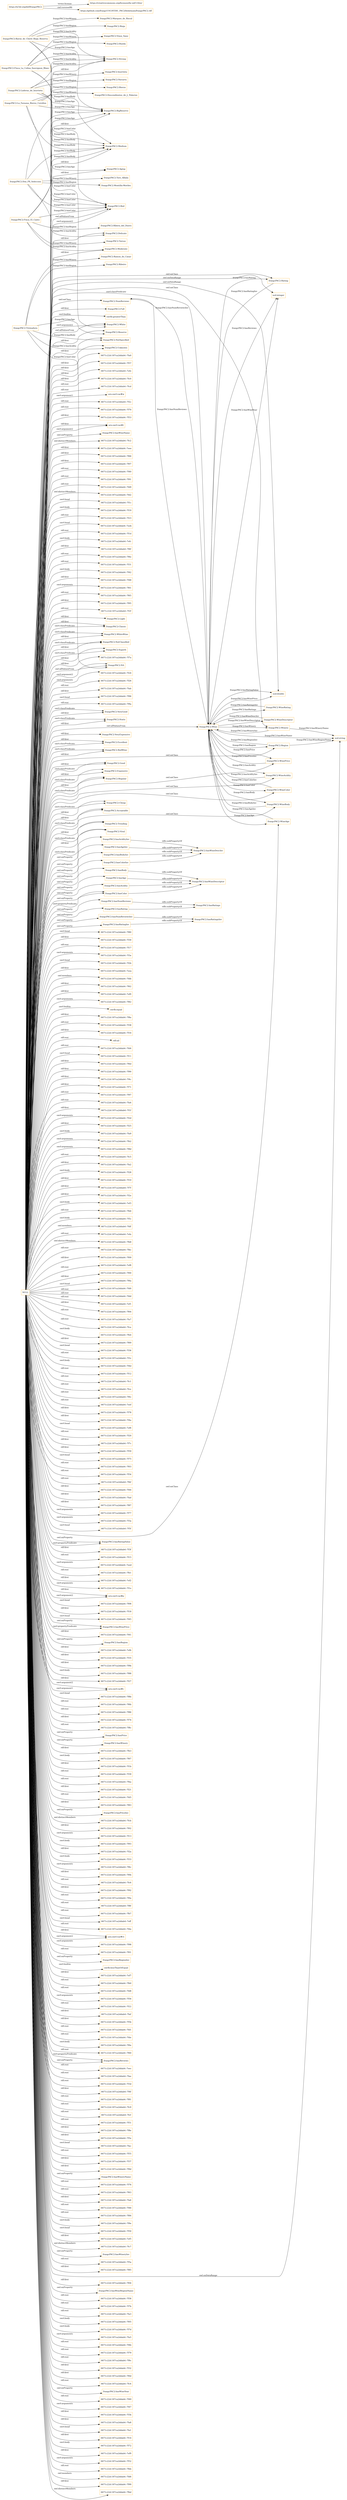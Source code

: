 digraph ar2dtool_diagram { 
rankdir=LR;
size="1501"
node [shape = rectangle, color="orange"]; "frangcPAC2:NumReviews" "frangcPAC2:Full" "frangcPAC2:White" "frangcPAC2:Light" "frangcPAC2:Winery" "frangcPAC2:Wine" "frangcPAC2:Classic" "frangcPAC2:WhiteWine" "frangcPAC2:Moderate" "frangcPAC2:NotClassified" "frangcPAC2:Superb" "frangcPAC2:Delicate" "frangcPAC2:NA" "frangcPAC2:VeryGood" "frangcPAC2:Static" "frangcPAC2:Aging" "frangcPAC2:Reserve" "frangcPAC2:Medium" "frangcPAC2:WinePrice" "frangcPAC2:Red" "frangcPAC2:NotSpecified" "frangcPAC2:VeryExpensive" "frangcPAC2:Excellent" "frangcPAC2:Unknown" "frangcPAC2:RedWine" "frangcPAC2:BigReserve" "frangcPAC2:WineRating" "frangcPAC2:WineAcidity" "frangcPAC2:Good" "frangcPAC2:Expensive" "frangcPAC2:Regular" "frangcPAC2:Strong" "frangcPAC2:Region" "frangcPAC2:WineColor" "frangcPAC2:WineBody" "frangcPAC2:WineAge" "frangcPAC2:Cheap" "frangcPAC2:Acceptable" "frangcPAC2:Rating" "frangcPAC2:Trending" "frangcPAC2:WineDescriptor" "frangcPAC2:Viral" ; /*classes style*/
	"frangcPAC2:Treixadura" -> "frangcPAC2:NA" [ label = "frangcPAC2:hasColor" ];
	"frangcPAC2:Treixadura" -> "frangcPAC2:Unknown" [ label = "frangcPAC2:hasAcidity" ];
	"frangcPAC2:Treixadura" -> "frangcPAC2:NotSpecified" [ label = "frangcPAC2:hasBody" ];
	"frangcPAC2:Treixadura" -> "frangcPAC2:Ramon_do_Casar" [ label = "frangcPAC2:hasWinery" ];
	"frangcPAC2:Treixadura" -> "frangcPAC2:Reserve" [ label = "frangcPAC2:hasAge" ];
	"frangcPAC2:Treixadura" -> "frangcPAC2:Ribeiro" [ label = "frangcPAC2:hasRegion" ];
	"frangcPAC2:hasAgeInv" -> "frangcPAC2:hasWineDescInv" [ label = "rdfs:subPropertyOf" ];
	"frangcPAC2:hasBodyInv" -> "frangcPAC2:hasWineDescInv" [ label = "rdfs:subPropertyOf" ];
	"frangcPAC2:hasAge" -> "frangcPAC2:hasWineDescriptor" [ label = "rdfs:subPropertyOf" ];
	"frangcPAC2:Baron_de_Chirel_Rioja_Reserva" -> "frangcPAC2:Rioja" [ label = "frangcPAC2:hasRegion" ];
	"frangcPAC2:Baron_de_Chirel_Rioja_Reserva" -> "frangcPAC2:Medium" [ label = "frangcPAC2:hasBody" ];
	"frangcPAC2:Baron_de_Chirel_Rioja_Reserva" -> "frangcPAC2:BigReserve" [ label = "frangcPAC2:hasAge" ];
	"frangcPAC2:Baron_de_Chirel_Rioja_Reserva" -> "frangcPAC2:Red" [ label = "frangcPAC2:hasColor" ];
	"frangcPAC2:Baron_de_Chirel_Rioja_Reserva" -> "frangcPAC2:Marques_de_Riscal" [ label = "frangcPAC2:hasWinery" ];
	"frangcPAC2:Baron_de_Chirel_Rioja_Reserva" -> "frangcPAC2:Strong" [ label = "frangcPAC2:hasAcidity" ];
	"frangcPAC2:Laderas_de_Inurrieta" -> "frangcPAC2:Inurrieta" [ label = "frangcPAC2:hasWinery" ];
	"frangcPAC2:Laderas_de_Inurrieta" -> "frangcPAC2:Red" [ label = "frangcPAC2:hasColor" ];
	"frangcPAC2:Laderas_de_Inurrieta" -> "frangcPAC2:Medium" [ label = "frangcPAC2:hasBody" ];
	"frangcPAC2:Laderas_de_Inurrieta" -> "frangcPAC2:BigReserve" [ label = "frangcPAC2:hasAge" ];
	"frangcPAC2:Laderas_de_Inurrieta" -> "frangcPAC2:Strong" [ label = "frangcPAC2:hasAcidity" ];
	"frangcPAC2:Laderas_de_Inurrieta" -> "frangcPAC2:Navarra" [ label = "frangcPAC2:hasRegion" ];
	"frangcPAC2:La_Faraona_Bierzo_Corullon" -> "frangcPAC2:Strong" [ label = "frangcPAC2:hasAcidity" ];
	"frangcPAC2:La_Faraona_Bierzo_Corullon" -> "frangcPAC2:Red" [ label = "frangcPAC2:hasColor" ];
	"frangcPAC2:La_Faraona_Bierzo_Corullon" -> "frangcPAC2:BigReserve" [ label = "frangcPAC2:hasAge" ];
	"frangcPAC2:La_Faraona_Bierzo_Corullon" -> "frangcPAC2:Bierzo" [ label = "frangcPAC2:hasRegion" ];
	"frangcPAC2:La_Faraona_Bierzo_Corullon" -> "frangcPAC2:Descendientes_de_J._Palacios" [ label = "frangcPAC2:hasWinery" ];
	"frangcPAC2:La_Faraona_Bierzo_Corullon" -> "frangcPAC2:Medium" [ label = "frangcPAC2:hasBody" ];
	"frangcPAC2:hasRating" -> "frangcPAC2:hasRatings" [ label = "rdfs:subPropertyOf" ];
	"frangcPAC2:hasColorInv" -> "frangcPAC2:hasWineDescInv" [ label = "rdfs:subPropertyOf" ];
	"frangcPAC2:hasAcidity" -> "frangcPAC2:hasWineDescriptor" [ label = "rdfs:subPropertyOf" ];
	"frangcPAC2:hasAcidityInv" -> "frangcPAC2:hasWineDescInv" [ label = "rdfs:subPropertyOf" ];
	"frangcPAC2:hasRatingInv" -> "frangcPAC2:hasRatingsInv" [ label = "rdfs:subPropertyOf" ];
	"frangcPAC2:Finca_La_Colina_Sauvignon_Blanc" -> "frangcPAC2:Strong" [ label = "frangcPAC2:hasAcidity" ];
	"frangcPAC2:Finca_La_Colina_Sauvignon_Blanc" -> "frangcPAC2:Vinos_Sanz" [ label = "frangcPAC2:hasWinery" ];
	"frangcPAC2:Finca_La_Colina_Sauvignon_Blanc" -> "frangcPAC2:Aging" [ label = "frangcPAC2:hasAge" ];
	"frangcPAC2:Finca_La_Colina_Sauvignon_Blanc" -> "frangcPAC2:Rueda" [ label = "frangcPAC2:hasRegion" ];
	"frangcPAC2:Finca_La_Colina_Sauvignon_Blanc" -> "frangcPAC2:White" [ label = "frangcPAC2:hasColor" ];
	"frangcPAC2:Finca_La_Colina_Sauvignon_Blanc" -> "frangcPAC2:Medium" [ label = "frangcPAC2:hasBody" ];
	"frangcPAC2:Don_PX_Seleccion" -> "frangcPAC2:BigReserve" [ label = "frangcPAC2:hasAge" ];
	"frangcPAC2:Don_PX_Seleccion" -> "frangcPAC2:Medium" [ label = "frangcPAC2:hasBody" ];
	"frangcPAC2:Don_PX_Seleccion" -> "frangcPAC2:Toro_Albala" [ label = "frangcPAC2:hasWinery" ];
	"frangcPAC2:Don_PX_Seleccion" -> "frangcPAC2:Red" [ label = "frangcPAC2:hasColor" ];
	"frangcPAC2:Don_PX_Seleccion" -> "frangcPAC2:Montilla-Moriles" [ label = "frangcPAC2:hasRegion" ];
	"frangcPAC2:Don_PX_Seleccion" -> "frangcPAC2:Delicate" [ label = "frangcPAC2:hasAcidity" ];
	"NULL" -> "6671c22d:187ca2ddab4:-7f80" [ label = "swrl:head" ];
	"NULL" -> "frangcPAC2:RedWine" [ label = "rdf:first" ];
	"NULL" -> "frangcPAC2:VeryGood" [ label = "rdf:first" ];
	"NULL" -> "frangcPAC2:hasBodyInv" [ label = "owl:onProperty" ];
	"NULL" -> "6671c22d:187ca2ddab4:-7f30" [ label = "rdf:first" ];
	"NULL" -> "6671c22d:187ca2ddab4:-7f17" [ label = "rdf:rest" ];
	"NULL" -> "6671c22d:187ca2ddab4:-7f3e" [ label = "swrl:arguments" ];
	"NULL" -> "6671c22d:187ca2ddab4:-7f2b" [ label = "swrl:head" ];
	"NULL" -> "6671c22d:187ca2ddab4:-7eea" [ label = "rdf:first" ];
	"NULL" -> "6671c22d:187ca2ddab4:-7fdb" [ label = "owl:members" ];
	"NULL" -> "6671c22d:187ca2ddab4:-7f62" [ label = "rdf:first" ];
	"NULL" -> "frangcPAC2:VeryExpensive" [ label = "rdf:first" ];
	"NULL" -> "6671c22d:187ca2ddab4:-7ef0" [ label = "rdf:first" ];
	"NULL" -> "6671c22d:187ca2ddab4:-7f82" [ label = "swrl:arguments" ];
	"NULL" -> "swrlb:equal" [ label = "swrl:builtin" ];
	"NULL" -> "frangcPAC2:Viral" [ label = "rdf:first" ];
	"NULL" -> "6671c22d:187ca2ddab4:-7f8a" [ label = "rdf:first" ];
	"NULL" -> "6671c22d:187ca2ddab4:-7f38" [ label = "rdf:rest" ];
	"NULL" -> "6671c22d:187ca2ddab4:-7f16" [ label = "rdf:first" ];
	"NULL" -> "rdf:nil" [ label = "rdf:rest" ];
	"NULL" -> "6671c22d:187ca2ddab4:-7fd4" [ label = "rdf:rest" ];
	"NULL" -> "6671c22d:187ca2ddab4:-7f11" [ label = "swrl:head" ];
	"NULL" -> "6671c22d:187ca2ddab4:-7f6d" [ label = "rdf:first" ];
	"NULL" -> "6671c22d:187ca2ddab4:-7f90" [ label = "rdf:first" ];
	"NULL" -> "6671c22d:187ca2ddab4:-7f4c" [ label = "rdf:first" ];
	"NULL" -> "6671c22d:187ca2ddab4:-7f71" [ label = "rdf:first" ];
	"NULL" -> "6671c22d:187ca2ddab4:-7f97" [ label = "rdf:rest" ];
	"NULL" -> "6671c22d:187ca2ddab4:-7fa4" [ label = "rdf:rest" ];
	"NULL" -> "6671c22d:187ca2ddab4:-7f1f" [ label = "rdf:first" ];
	"NULL" -> "6671c22d:187ca2ddab4:-7f2d" [ label = "swrl:arguments" ];
	"NULL" -> "frangcPAC2:hasRating" [ label = "owl:onProperty" ];
	"NULL" -> "6671c22d:187ca2ddab4:-7f25" [ label = "rdf:first" ];
	"NULL" -> "6671c22d:187ca2ddab4:-7fa9" [ label = "swrl:body" ];
	"NULL" -> "6671c22d:187ca2ddab4:-7fb2" [ label = "swrl:arguments" ];
	"NULL" -> "6671c22d:187ca2ddab4:-7f8d" [ label = "swrl:arguments" ];
	"NULL" -> "6671c22d:187ca2ddab4:-7fc5" [ label = "rdf:rest" ];
	"NULL" -> "frangcPAC2:Trending" [ label = "rdf:first" ];
	"NULL" -> "6671c22d:187ca2ddab4:-7fa2" [ label = "rdf:first" ];
	"NULL" -> "6671c22d:187ca2ddab4:-7f28" [ label = "swrl:body" ];
	"NULL" -> "6671c22d:187ca2ddab4:-7f10" [ label = "rdf:first" ];
	"NULL" -> "6671c22d:187ca2ddab4:-7f7f" [ label = "rdf:first" ];
	"NULL" -> "6671c22d:187ca2ddab4:-7f2e" [ label = "rdf:first" ];
	"NULL" -> "6671c22d:187ca2ddab4:-7ef3" [ label = "swrl:body" ];
	"NULL" -> "6671c22d:187ca2ddab4:-7fb6" [ label = "rdf:rest" ];
	"NULL" -> "6671c22d:187ca2ddab4:-7f5c" [ label = "swrl:body" ];
	"NULL" -> "6671c22d:187ca2ddab4:-7fdf" [ label = "owl:members" ];
	"NULL" -> "6671c22d:187ca2ddab4:-7efa" [ label = "rdf:rest" ];
	"NULL" -> "6671c22d:187ca2ddab4:-7fb8" [ label = "owl:distinctMembers" ];
	"NULL" -> "frangcPAC2:Trending" [ label = "swrl:classPredicate" ];
	"NULL" -> "6671c22d:187ca2ddab4:-7fbc" [ label = "rdf:rest" ];
	"NULL" -> "6671c22d:187ca2ddab4:-7f09" [ label = "rdf:first" ];
	"NULL" -> "6671c22d:187ca2ddab4:-7ef8" [ label = "rdf:rest" ];
	"NULL" -> "6671c22d:187ca2ddab4:-7f00" [ label = "rdf:first" ];
	"NULL" -> "frangcPAC2:Unknown" [ label = "rdf:first" ];
	"NULL" -> "6671c22d:187ca2ddab4:-7f6a" [ label = "swrl:head" ];
	"NULL" -> "6671c22d:187ca2ddab4:-7fd0" [ label = "rdf:rest" ];
	"NULL" -> "6671c22d:187ca2ddab4:-7fdd" [ label = "rdf:rest" ];
	"NULL" -> "6671c22d:187ca2ddab4:-7ef1" [ label = "rdf:rest" ];
	"NULL" -> "6671c22d:187ca2ddab4:-7f64" [ label = "rdf:first" ];
	"NULL" -> "6671c22d:187ca2ddab4:-7fa7" [ label = "rdf:rest" ];
	"NULL" -> "6671c22d:187ca2ddab4:-7fca" [ label = "rdf:rest" ];
	"NULL" -> "frangcPAC2:hasColor" [ label = "swrl:propertyPredicate" ];
	"NULL" -> "frangcPAC2:Delicate" [ label = "rdf:first" ];
	"NULL" -> "frangcPAC2:Medium" [ label = "rdf:first" ];
	"NULL" -> "6671c22d:187ca2ddab4:-7fb4" [ label = "swrl:body" ];
	"NULL" -> "6671c22d:187ca2ddab4:-7f69" [ label = "rdf:first" ];
	"NULL" -> "6671c22d:187ca2ddab4:-7f36" [ label = "swrl:head" ];
	"NULL" -> "6671c22d:187ca2ddab4:-7f3c" [ label = "rdf:rest" ];
	"NULL" -> "6671c22d:187ca2ddab4:-7f4d" [ label = "swrl:body" ];
	"NULL" -> "frangcPAC2:WineAge" [ label = "owl:onClass" ];
	"NULL" -> "6671c22d:187ca2ddab4:-7f12" [ label = "rdf:rest" ];
	"NULL" -> "6671c22d:187ca2ddab4:-7fc1" [ label = "rdf:rest" ];
	"NULL" -> "6671c22d:187ca2ddab4:-7fce" [ label = "rdf:rest" ];
	"NULL" -> "6671c22d:187ca2ddab4:-7f0c" [ label = "rdf:rest" ];
	"NULL" -> "6671c22d:187ca2ddab4:-7eef" [ label = "rdf:rest" ];
	"NULL" -> "6671c22d:187ca2ddab4:-7f78" [ label = "rdf:first" ];
	"NULL" -> "6671c22d:187ca2ddab4:-7f4a" [ label = "rdf:first" ];
	"NULL" -> "6671c22d:187ca2ddab4:-7ef6" [ label = "swrl:head" ];
	"NULL" -> "6671c22d:187ca2ddab4:-7f20" [ label = "rdf:rest" ];
	"NULL" -> "6671c22d:187ca2ddab4:-7f7c" [ label = "rdf:first" ];
	"NULL" -> "6671c22d:187ca2ddab4:-7f59" [ label = "rdf:first" ];
	"NULL" -> "6671c22d:187ca2ddab4:-7f75" [ label = "swrl:head" ];
	"NULL" -> "6671c22d:187ca2ddab4:-7f03" [ label = "rdf:rest" ];
	"NULL" -> "6671c22d:187ca2ddab4:-7f54" [ label = "rdf:rest" ];
	"NULL" -> "6671c22d:187ca2ddab4:-7fbf" [ label = "rdf:rest" ];
	"NULL" -> "frangcPAC2:NotClassified" [ label = "rdf:first" ];
	"NULL" -> "6671c22d:187ca2ddab4:-7f44" [ label = "rdf:first" ];
	"NULL" -> "6671c22d:187ca2ddab4:-7fad" [ label = "rdf:first" ];
	"NULL" -> "6671c22d:187ca2ddab4:-7f87" [ label = "rdf:first" ];
	"NULL" -> "frangcPAC2:WhiteWine" [ label = "rdf:first" ];
	"NULL" -> "6671c22d:187ca2ddab4:-7f77" [ label = "swrl:arguments" ];
	"NULL" -> "frangcPAC2:hasNumReviews" [ label = "owl:onProperty" ];
	"NULL" -> "6671c22d:187ca2ddab4:-7f3a" [ label = "swrl:arguments" ];
	"NULL" -> "frangcPAC2:hasAcidity" [ label = "owl:onProperty" ];
	"NULL" -> "frangcPAC2:WinePrice" [ label = "owl:onClass" ];
	"NULL" -> "6671c22d:187ca2ddab4:-7f5f" [ label = "swrl:head" ];
	"NULL" -> "xsd:integer" [ label = "owl:onDataRange" ];
	"NULL" -> "frangcPAC2:hasRatingValue" [ label = "swrl:propertyPredicate" ];
	"NULL" -> "6671c22d:187ca2ddab4:-7f3f" [ label = "rdf:first" ];
	"NULL" -> "6671c22d:187ca2ddab4:-7f15" [ label = "rdf:rest" ];
	"NULL" -> "6671c22d:187ca2ddab4:-7eed" [ label = "swrl:arguments" ];
	"NULL" -> "6671c22d:187ca2ddab4:-7fb1" [ label = "rdf:rest" ];
	"NULL" -> "6671c22d:187ca2ddab4:-7ef2" [ label = "rdf:first" ];
	"NULL" -> "6671c22d:187ca2ddab4:-7f1e" [ label = "swrl:arguments" ];
	"NULL" -> "urn:swrl:var#p" [ label = "swrl:argument2" ];
	"NULL" -> "6671c22d:187ca2ddab4:-7f08" [ label = "swrl:head" ];
	"NULL" -> "6671c22d:187ca2ddab4:-7f18" [ label = "rdf:first" ];
	"NULL" -> "6671c22d:187ca2ddab4:-7f45" [ label = "swrl:head" ];
	"NULL" -> "frangcPAC2:hasWinePrice" [ label = "swrl:propertyPredicate" ];
	"NULL" -> "6671c22d:187ca2ddab4:-7f41" [ label = "rdf:first" ];
	"NULL" -> "frangcPAC2:hasRegion" [ label = "owl:onProperty" ];
	"NULL" -> "6671c22d:187ca2ddab4:-7efb" [ label = "rdf:first" ];
	"NULL" -> "6671c22d:187ca2ddab4:-7f35" [ label = "rdf:first" ];
	"NULL" -> "6671c22d:187ca2ddab4:-7f9b" [ label = "rdf:first" ];
	"NULL" -> "6671c22d:187ca2ddab4:-7f88" [ label = "swrl:body" ];
	"NULL" -> "6671c22d:187ca2ddab4:-7f27" [ label = "rdf:first" ];
	"NULL" -> "frangcPAC2:Region" [ label = "owl:onClass" ];
	"NULL" -> "urn:swrl:var#c" [ label = "swrl:argument1" ];
	"NULL" -> "6671c22d:187ca2ddab4:-7f8b" [ label = "swrl:head" ];
	"NULL" -> "frangcPAC2:hasAcidityInv" [ label = "owl:onProperty" ];
	"NULL" -> "6671c22d:187ca2ddab4:-7f6b" [ label = "rdf:rest" ];
	"NULL" -> "6671c22d:187ca2ddab4:-7f86" [ label = "rdf:rest" ];
	"NULL" -> "6671c22d:187ca2ddab4:-7f74" [ label = "rdf:first" ];
	"NULL" -> "6671c22d:187ca2ddab4:-7f8c" [ label = "rdf:rest" ];
	"NULL" -> "frangcPAC2:hasPrice" [ label = "owl:onProperty" ];
	"NULL" -> "frangcPAC2:hasWinery" [ label = "owl:onProperty" ];
	"NULL" -> "6671c22d:187ca2ddab4:-7fb3" [ label = "rdf:first" ];
	"NULL" -> "6671c22d:187ca2ddab4:-7f67" [ label = "swrl:body" ];
	"NULL" -> "6671c22d:187ca2ddab4:-7f1b" [ label = "rdf:first" ];
	"NULL" -> "6671c22d:187ca2ddab4:-7f39" [ label = "rdf:rest" ];
	"NULL" -> "frangcPAC2:hasColor" [ label = "owl:onProperty" ];
	"NULL" -> "6671c22d:187ca2ddab4:-7fba" [ label = "rdf:rest" ];
	"NULL" -> "6671c22d:187ca2ddab4:-7f21" [ label = "rdf:first" ];
	"NULL" -> "6671c22d:187ca2ddab4:-7fd5" [ label = "rdf:rest" ];
	"NULL" -> "6671c22d:187ca2ddab4:-7f83" [ label = "rdf:first" ];
	"NULL" -> "frangcPAC2:hasPriceInv" [ label = "owl:onProperty" ];
	"NULL" -> "frangcPAC2:Wine" [ label = "swrl:classPredicate" ];
	"NULL" -> "6671c22d:187ca2ddab4:-7fcb" [ label = "owl:distinctMembers" ];
	"NULL" -> "6671c22d:187ca2ddab4:-7f02" [ label = "rdf:first" ];
	"NULL" -> "6671c22d:187ca2ddab4:-7f13" [ label = "swrl:arguments" ];
	"NULL" -> "6671c22d:187ca2ddab4:-7f93" [ label = "swrl:body" ];
	"NULL" -> "frangcPAC2:hasBody" [ label = "owl:onProperty" ];
	"NULL" -> "frangcPAC2:hasWinePrice" [ label = "owl:onProperty" ];
	"NULL" -> "frangcPAC2:Cheap" [ label = "rdf:first" ];
	"NULL" -> "6671c22d:187ca2ddab4:-7f2a" [ label = "rdf:first" ];
	"NULL" -> "6671c22d:187ca2ddab4:-7f33" [ label = "swrl:body" ];
	"NULL" -> "6671c22d:187ca2ddab4:-7f6c" [ label = "swrl:arguments" ];
	"NULL" -> "6671c22d:187ca2ddab4:-7f0b" [ label = "rdf:first" ];
	"NULL" -> "frangcPAC2:WineBody" [ label = "owl:onClass" ];
	"NULL" -> "6671c22d:187ca2ddab4:-7fc6" [ label = "rdf:rest" ];
	"NULL" -> "6671c22d:187ca2ddab4:-7f92" [ label = "rdf:first" ];
	"NULL" -> "frangcPAC2:Excellent" [ label = "swrl:classPredicate" ];
	"NULL" -> "frangcPAC2:Classic" [ label = "swrl:classPredicate" ];
	"NULL" -> "6671c22d:187ca2ddab4:-7f0a" [ label = "rdf:rest" ];
	"NULL" -> "frangcPAC2:Acceptable" [ label = "swrl:classPredicate" ];
	"NULL" -> "frangcPAC2:NumReviews" [ label = "owl:onClass" ];
	"NULL" -> "frangcPAC2:Red" [ label = "swrl:argument2" ];
	"NULL" -> "6671c22d:187ca2ddab4:-7f8f" [ label = "rdf:rest" ];
	"NULL" -> "frangcPAC2:Good" [ label = "swrl:classPredicate" ];
	"NULL" -> "frangcPAC2:Superb" [ label = "rdf:first" ];
	"NULL" -> "6671c22d:187ca2ddab4:-7fb7" [ label = "rdf:rest" ];
	"NULL" -> "6671c22d:187ca2ddab4:-7eff" [ label = "swrl:head" ];
	"NULL" -> "6671c22d:187ca2ddab4:-7fda" [ label = "rdf:rest" ];
	"NULL" -> "urn:swrl:var#rv" [ label = "swrl:argument2" ];
	"NULL" -> "6671c22d:187ca2ddab4:-7f98" [ label = "swrl:arguments" ];
	"NULL" -> "6671c22d:187ca2ddab4:-7f01" [ label = "rdf:rest" ];
	"NULL" -> "frangcPAC2:hasRegionInv" [ label = "owl:onProperty" ];
	"NULL" -> "swrlb:lessThanOrEqual" [ label = "swrl:builtin" ];
	"NULL" -> "6671c22d:187ca2ddab4:-7ef7" [ label = "rdf:first" ];
	"NULL" -> "6671c22d:187ca2ddab4:-7fb0" [ label = "rdf:rest" ];
	"NULL" -> "frangcPAC2:NotSpecified" [ label = "rdf:first" ];
	"NULL" -> "6671c22d:187ca2ddab4:-7fd8" [ label = "rdf:rest" ];
	"NULL" -> "6671c22d:187ca2ddab4:-7f56" [ label = "swrl:arguments" ];
	"NULL" -> "6671c22d:187ca2ddab4:-7f22" [ label = "rdf:rest" ];
	"NULL" -> "6671c22d:187ca2ddab4:-7faf" [ label = "rdf:first" ];
	"NULL" -> "6671c22d:187ca2ddab4:-7f5b" [ label = "rdf:first" ];
	"NULL" -> "6671c22d:187ca2ddab4:-7fd1" [ label = "rdf:rest" ];
	"NULL" -> "6671c22d:187ca2ddab4:-7fde" [ label = "rdf:rest" ];
	"NULL" -> "6671c22d:187ca2ddab4:-7f0e" [ label = "swrl:body" ];
	"NULL" -> "frangcPAC2:Static" [ label = "rdf:first" ];
	"NULL" -> "6671c22d:187ca2ddab4:-7f60" [ label = "rdf:rest" ];
	"NULL" -> "frangcPAC2:Winery" [ label = "owl:onClass" ];
	"NULL" -> "frangcPAC2:hasReviews" [ label = "owl:onProperty" ];
	"NULL" -> "6671c22d:187ca2ddab4:-7eec" [ label = "rdf:rest" ];
	"NULL" -> "6671c22d:187ca2ddab4:-7fae" [ label = "rdf:rest" ];
	"NULL" -> "6671c22d:187ca2ddab4:-7f3d" [ label = "rdf:rest" ];
	"NULL" -> "6671c22d:187ca2ddab4:-7f4f" [ label = "rdf:first" ];
	"NULL" -> "6671c22d:187ca2ddab4:-7f81" [ label = "rdf:rest" ];
	"NULL" -> "frangcPAC2:Red" [ label = "owl:allValuesFrom" ];
	"NULL" -> "6671c22d:187ca2ddab4:-7fc9" [ label = "rdf:rest" ];
	"NULL" -> "frangcPAC2:White" [ label = "swrl:argument2" ];
	"NULL" -> "frangcPAC2:Regular" [ label = "swrl:classPredicate" ];
	"NULL" -> "urn:swrl:var#rv" [ label = "rdf:first" ];
	"NULL" -> "6671c22d:187ca2ddab4:-7fcf" [ label = "rdf:rest" ];
	"NULL" -> "6671c22d:187ca2ddab4:-7f51" [ label = "rdf:rest" ];
	"NULL" -> "frangcPAC2:BigReserve" [ label = "rdf:first" ];
	"NULL" -> "frangcPAC2:NA" [ label = "swrl:argument2" ];
	"NULL" -> "frangcPAC2:Strong" [ label = "rdf:first" ];
	"NULL" -> "frangcPAC2:VeryGood" [ label = "swrl:classPredicate" ];
	"NULL" -> "6671c22d:187ca2ddab4:-7f8e" [ label = "rdf:first" ];
	"NULL" -> "6671c22d:187ca2ddab4:-7f5e" [ label = "rdf:first" ];
	"NULL" -> "frangcPAC2:Full" [ label = "rdf:first" ];
	"NULL" -> "6671c22d:187ca2ddab4:-7fac" [ label = "swrl:head" ];
	"NULL" -> "6671c22d:187ca2ddab4:-7f55" [ label = "rdf:rest" ];
	"NULL" -> "frangcPAC2:hasRatingValue" [ label = "owl:onProperty" ];
	"NULL" -> "frangcPAC2:Acceptable" [ label = "rdf:first" ];
	"NULL" -> "6671c22d:187ca2ddab4:-7f37" [ label = "rdf:first" ];
	"NULL" -> "6671c22d:187ca2ddab4:-7f9d" [ label = "rdf:first" ];
	"NULL" -> "frangcPAC2:hasWineryName" [ label = "owl:onProperty" ];
	"NULL" -> "frangcPAC2:White" [ label = "owl:allValuesFrom" ];
	"NULL" -> "6671c22d:187ca2ddab4:-7f76" [ label = "rdf:rest" ];
	"NULL" -> "6671c22d:187ca2ddab4:-7f63" [ label = "rdf:rest" ];
	"NULL" -> "6671c22d:187ca2ddab4:-7fa6" [ label = "rdf:first" ];
	"NULL" -> "6671c22d:187ca2ddab4:-7f46" [ label = "rdf:rest" ];
	"NULL" -> "6671c22d:187ca2ddab4:-7f84" [ label = "rdf:rest" ];
	"NULL" -> "frangcPAC2:Excellent" [ label = "rdf:first" ];
	"NULL" -> "6671c22d:187ca2ddab4:-7f9e" [ label = "swrl:body" ];
	"NULL" -> "urn:swrl:var#p" [ label = "rdf:first" ];
	"NULL" -> "6671c22d:187ca2ddab4:-7f50" [ label = "swrl:head" ];
	"NULL" -> "6671c22d:187ca2ddab4:-7ef5" [ label = "rdf:first" ];
	"NULL" -> "6671c22d:187ca2ddab4:-7fc7" [ label = "owl:distinctMembers" ];
	"NULL" -> "frangcPAC2:hasWineryInv" [ label = "owl:onProperty" ];
	"NULL" -> "frangcPAC2:Aging" [ label = "rdf:first" ];
	"NULL" -> "frangcPAC2:Wine" [ label = "owl:allValuesFrom" ];
	"NULL" -> "6671c22d:187ca2ddab4:-7f5a" [ label = "rdf:rest" ];
	"NULL" -> "frangcPAC2:Regular" [ label = "rdf:first" ];
	"NULL" -> "6671c22d:187ca2ddab4:-7f85" [ label = "rdf:first" ];
	"NULL" -> "xsd:double" [ label = "owl:onDataRange" ];
	"NULL" -> "6671c22d:187ca2ddab4:-7f04" [ label = "rdf:first" ];
	"NULL" -> "frangcPAC2:hasWineRegionName" [ label = "owl:onProperty" ];
	"NULL" -> "6671c22d:187ca2ddab4:-7f58" [ label = "rdf:rest" ];
	"NULL" -> "6671c22d:187ca2ddab4:-7f7b" [ label = "rdf:rest" ];
	"NULL" -> "6671c22d:187ca2ddab4:-7fa3" [ label = "rdf:rest" ];
	"NULL" -> "6671c22d:187ca2ddab4:-7f05" [ label = "swrl:body" ];
	"NULL" -> "6671c22d:187ca2ddab4:-7f7d" [ label = "swrl:body" ];
	"NULL" -> "frangcPAC2:Rating" [ label = "owl:onClass" ];
	"NULL" -> "6671c22d:187ca2ddab4:-7fa5" [ label = "swrl:arguments" ];
	"NULL" -> "6671c22d:187ca2ddab4:-7f4b" [ label = "rdf:rest" ];
	"NULL" -> "6671c22d:187ca2ddab4:-7f79" [ label = "rdf:rest" ];
	"NULL" -> "6671c22d:187ca2ddab4:-7f9c" [ label = "rdf:rest" ];
	"NULL" -> "6671c22d:187ca2ddab4:-7f32" [ label = "rdf:first" ];
	"NULL" -> "frangcPAC2:hasReviews" [ label = "swrl:propertyPredicate" ];
	"NULL" -> "frangcPAC2:Moderate" [ label = "rdf:first" ];
	"NULL" -> "6671c22d:187ca2ddab4:-7f0d" [ label = "rdf:first" ];
	"NULL" -> "6671c22d:187ca2ddab4:-7fc4" [ label = "rdf:rest" ];
	"NULL" -> "frangcPAC2:hasWineYear" [ label = "owl:onProperty" ];
	"NULL" -> "6671c22d:187ca2ddab4:-7f49" [ label = "rdf:rest" ];
	"NULL" -> "frangcPAC2:WhiteWine" [ label = "swrl:classPredicate" ];
	"NULL" -> "6671c22d:187ca2ddab4:-7f47" [ label = "swrl:arguments" ];
	"NULL" -> "6671c22d:187ca2ddab4:-7f3b" [ label = "rdf:first" ];
	"NULL" -> "6671c22d:187ca2ddab4:-7fa8" [ label = "rdf:first" ];
	"NULL" -> "6671c22d:187ca2ddab4:-7fa1" [ label = "swrl:head" ];
	"NULL" -> "6671c22d:187ca2ddab4:-7f14" [ label = "rdf:first" ];
	"NULL" -> "6671c22d:187ca2ddab4:-7f72" [ label = "swrl:body" ];
	"NULL" -> "6671c22d:187ca2ddab4:-7ef9" [ label = "rdf:first" ];
	"NULL" -> "frangcPAC2:Light" [ label = "rdf:first" ];
	"NULL" -> "6671c22d:187ca2ddab4:-7f52" [ label = "swrl:arguments" ];
	"NULL" -> "6671c22d:187ca2ddab4:-7fbb" [ label = "rdf:rest" ];
	"NULL" -> "6671c22d:187ca2ddab4:-7fd6" [ label = "owl:members" ];
	"NULL" -> "frangcPAC2:Viral" [ label = "swrl:classPredicate" ];
	"NULL" -> "6671c22d:187ca2ddab4:-7f99" [ label = "rdf:first" ];
	"NULL" -> "urn:swrl:var#c" [ label = "swrl:argument2" ];
	"NULL" -> "frangcPAC2:NotClassified" [ label = "swrl:classPredicate" ];
	"NULL" -> "frangcPAC2:Cheap" [ label = "swrl:classPredicate" ];
	"NULL" -> "frangcPAC2:Expensive" [ label = "swrl:classPredicate" ];
	"NULL" -> "6671c22d:187ca2ddab4:-7fbd" [ label = "owl:distinctMembers" ];
	"NULL" -> "swrlb:greaterThan" [ label = "swrl:builtin" ];
	"NULL" -> "6671c22d:187ca2ddab4:-7fa0" [ label = "rdf:first" ];
	"NULL" -> "6671c22d:187ca2ddab4:-7f57" [ label = "rdf:first" ];
	"NULL" -> "frangcPAC2:hasRatingInv" [ label = "owl:onProperty" ];
	"NULL" -> "6671c22d:187ca2ddab4:-7efe" [ label = "rdf:first" ];
	"NULL" -> "frangcPAC2:Superb" [ label = "swrl:classPredicate" ];
	"NULL" -> "6671c22d:187ca2ddab4:-7fc0" [ label = "rdf:rest" ];
	"NULL" -> "6671c22d:187ca2ddab4:-7fcd" [ label = "rdf:rest" ];
	"NULL" -> "urn:swrl:var#w" [ label = "swrl:argument1" ];
	"NULL" -> "6671c22d:187ca2ddab4:-7f2c" [ label = "rdf:rest" ];
	"NULL" -> "frangcPAC2:RedWine" [ label = "swrl:classPredicate" ];
	"NULL" -> "6671c22d:187ca2ddab4:-7f70" [ label = "rdf:rest" ];
	"NULL" -> "6671c22d:187ca2ddab4:-7f53" [ label = "rdf:first" ];
	"NULL" -> "urn:swrl:var#r" [ label = "swrl:argument2" ];
	"NULL" -> "frangcPAC2:hasWineName" [ label = "owl:onProperty" ];
	"NULL" -> "6671c22d:187ca2ddab4:-7fc2" [ label = "owl:distinctMembers" ];
	"NULL" -> "6671c22d:187ca2ddab4:-7eee" [ label = "rdf:first" ];
	"NULL" -> "frangcPAC2:WineColor" [ label = "owl:onClass" ];
	"NULL" -> "6671c22d:187ca2ddab4:-7f66" [ label = "rdf:first" ];
	"NULL" -> "frangcPAC2:hasAgeInv" [ label = "owl:onProperty" ];
	"NULL" -> "6671c22d:187ca2ddab4:-7f07" [ label = "rdf:first" ];
	"NULL" -> "6671c22d:187ca2ddab4:-7f40" [ label = "rdf:rest" ];
	"NULL" -> "6671c22d:187ca2ddab4:-7f91" [ label = "rdf:rest" ];
	"NULL" -> "6671c22d:187ca2ddab4:-7fd9" [ label = "rdf:rest" ];
	"NULL" -> "frangcPAC2:hasNumReviewsInv" [ label = "owl:onProperty" ];
	"NULL" -> "6671c22d:187ca2ddab4:-7fd2" [ label = "owl:distinctMembers" ];
	"NULL" -> "6671c22d:187ca2ddab4:-7f1c" [ label = "swrl:head" ];
	"NULL" -> "6671c22d:187ca2ddab4:-7f19" [ label = "swrl:body" ];
	"NULL" -> "frangcPAC2:hasAge" [ label = "owl:onProperty" ];
	"NULL" -> "6671c22d:187ca2ddab4:-7f23" [ label = "rdf:rest" ];
	"NULL" -> "6671c22d:187ca2ddab4:-7eeb" [ label = "swrl:head" ];
	"NULL" -> "6671c22d:187ca2ddab4:-7f1d" [ label = "rdf:rest" ];
	"NULL" -> "6671c22d:187ca2ddab4:-7efc" [ label = "swrl:body" ];
	"NULL" -> "6671c22d:187ca2ddab4:-7f6f" [ label = "rdf:first" ];
	"NULL" -> "6671c22d:187ca2ddab4:-7f6e" [ label = "rdf:rest" ];
	"NULL" -> "frangcPAC2:Good" [ label = "rdf:first" ];
	"NULL" -> "6671c22d:187ca2ddab4:-7f31" [ label = "rdf:rest" ];
	"NULL" -> "frangcPAC2:Reserve" [ label = "rdf:first" ];
	"NULL" -> "frangcPAC2:Expensive" [ label = "rdf:first" ];
	"NULL" -> "6671c22d:187ca2ddab4:-7f42" [ label = "swrl:body" ];
	"NULL" -> "urn:swrl:var#r" [ label = "rdf:first" ];
	"NULL" -> "6671c22d:187ca2ddab4:-7f48" [ label = "rdf:first" ];
	"NULL" -> "6671c22d:187ca2ddab4:-7f61" [ label = "swrl:arguments" ];
	"NULL" -> "frangcPAC2:WineAcidity" [ label = "owl:onClass" ];
	"NULL" -> "6671c22d:187ca2ddab4:-7f65" [ label = "rdf:rest" ];
	"NULL" -> "6671c22d:187ca2ddab4:-7f95" [ label = "rdf:first" ];
	"NULL" -> "6671c22d:187ca2ddab4:-7f2f" [ label = "rdf:rest" ];
	"NULL" -> "6671c22d:187ca2ddab4:-7f7a" [ label = "rdf:first" ];
	"NULL" -> "frangcPAC2:Static" [ label = "swrl:classPredicate" ];
	"NULL" -> "frangcPAC2:Classic" [ label = "rdf:first" ];
	"NULL" -> "frangcPAC2:NA" [ label = "owl:allValuesFrom" ];
	"NULL" -> "6671c22d:187ca2ddab4:-7f24" [ label = "swrl:arguments" ];
	"NULL" -> "xsd:string" [ label = "owl:onDataRange" ];
	"NULL" -> "6671c22d:187ca2ddab4:-7f26" [ label = "rdf:rest" ];
	"NULL" -> "6671c22d:187ca2ddab4:-7fab" [ label = "rdf:first" ];
	"NULL" -> "frangcPAC2:hasColorInv" [ label = "owl:onProperty" ];
	"NULL" -> "6671c22d:187ca2ddab4:-7f96" [ label = "swrl:head" ];
	"NULL" -> "6671c22d:187ca2ddab4:-7f9a" [ label = "rdf:rest" ];
	"frangcPAC2:hasBody" -> "frangcPAC2:hasWineDescriptor" [ label = "rdfs:subPropertyOf" ];
	"frangcPAC2:Finca_El_Canto" -> "frangcPAC2:Medium" [ label = "frangcPAC2:hasBody" ];
	"frangcPAC2:Finca_El_Canto" -> "frangcPAC2:Ribera_del_Duero" [ label = "frangcPAC2:hasRegion" ];
	"frangcPAC2:Finca_El_Canto" -> "frangcPAC2:BigReserve" [ label = "frangcPAC2:hasAge" ];
	"frangcPAC2:Finca_El_Canto" -> "frangcPAC2:Tarsus" [ label = "frangcPAC2:hasWinery" ];
	"frangcPAC2:Finca_El_Canto" -> "frangcPAC2:Red" [ label = "frangcPAC2:hasColor" ];
	"frangcPAC2:Finca_El_Canto" -> "frangcPAC2:Moderate" [ label = "frangcPAC2:hasAcidity" ];
	"frangcPAC2:hasColor" -> "frangcPAC2:hasWineDescriptor" [ label = "rdfs:subPropertyOf" ];
	"https://w3id.org/def/frangcPAC2" -> "https://creativecommons.org/licenses/by-nd/3.0/es/" [ label = "terms:license" ];
	"https://w3id.org/def/frangcPAC2" -> "https://github.com/frangcUOC/05581_PAC2/blob/main/frangcPAC2.rdf" [ label = "owl:versionIRI" ];
	"frangcPAC2:hasNumReviews" -> "frangcPAC2:hasRatings" [ label = "rdfs:subPropertyOf" ];
	"frangcPAC2:hasNumReviewsInv" -> "frangcPAC2:hasRatingsInv" [ label = "rdfs:subPropertyOf" ];
	"frangcPAC2:WineRating" -> "frangcPAC2:Wine" [ label = "frangcPAC2:hasRatingsInv" ];
	"frangcPAC2:Winery" -> "frangcPAC2:Wine" [ label = "frangcPAC2:hasWineryInv" ];
	"frangcPAC2:Wine" -> "xsd:integer" [ label = "frangcPAC2:hasWineYear" ];
	"frangcPAC2:Wine" -> "frangcPAC2:WineAcidity" [ label = "frangcPAC2:hasAcidity" ];
	"frangcPAC2:Wine" -> "frangcPAC2:WineBody" [ label = "frangcPAC2:hasBody" ];
	"frangcPAC2:Wine" -> "frangcPAC2:Region" [ label = "frangcPAC2:hasRegion" ];
	"frangcPAC2:Wine" -> "frangcPAC2:WineAge" [ label = "frangcPAC2:hasAge" ];
	"frangcPAC2:WineBody" -> "frangcPAC2:Wine" [ label = "frangcPAC2:hasBodyInv" ];
	"frangcPAC2:Wine" -> "frangcPAC2:NumReviews" [ label = "frangcPAC2:hasNumReviews" ];
	"frangcPAC2:Wine" -> "xsd:double" [ label = "frangcPAC2:hasRatingValue" ];
	"frangcPAC2:WinePrice" -> "frangcPAC2:Wine" [ label = "frangcPAC2:hasPriceInv" ];
	"frangcPAC2:Wine" -> "frangcPAC2:WineDescriptor" [ label = "frangcPAC2:hasWineDescriptor" ];
	"frangcPAC2:Wine" -> "xsd:string" [ label = "frangcPAC2:hasWineName" ];
	"frangcPAC2:Rating" -> "frangcPAC2:Wine" [ label = "frangcPAC2:hasRatingInv" ];
	"frangcPAC2:Wine" -> "frangcPAC2:WineColor" [ label = "frangcPAC2:hasColor" ];
	"frangcPAC2:WineDescriptor" -> "frangcPAC2:Wine" [ label = "frangcPAC2:hasWineDescInv" ];
	"frangcPAC2:Winery" -> "xsd:string" [ label = "frangcPAC2:hasWineryName" ];
	"frangcPAC2:Wine" -> "xsd:double" [ label = "frangcPAC2:hasWinePrice" ];
	"frangcPAC2:Wine" -> "frangcPAC2:Rating" [ label = "frangcPAC2:hasRating" ];
	"frangcPAC2:Region" -> "frangcPAC2:Wine" [ label = "frangcPAC2:hasRegionInv" ];
	"frangcPAC2:Wine" -> "frangcPAC2:Winery" [ label = "frangcPAC2:hasWinery" ];
	"frangcPAC2:Wine" -> "xsd:integer" [ label = "frangcPAC2:hasReviews" ];
	"frangcPAC2:WineAge" -> "frangcPAC2:Wine" [ label = "frangcPAC2:hasAgeInv" ];
	"frangcPAC2:Wine" -> "frangcPAC2:WineRating" [ label = "frangcPAC2:hasRatings" ];
	"frangcPAC2:Region" -> "xsd:string" [ label = "frangcPAC2:hasWineRegionName" ];
	"frangcPAC2:Wine" -> "frangcPAC2:WinePrice" [ label = "frangcPAC2:hasPrice" ];
	"frangcPAC2:WineAcidity" -> "frangcPAC2:Wine" [ label = "frangcPAC2:hasAcidityInv" ];
	"frangcPAC2:WineColor" -> "frangcPAC2:Wine" [ label = "frangcPAC2:hasColorInv" ];
	"frangcPAC2:NumReviews" -> "frangcPAC2:Wine" [ label = "frangcPAC2:hasNumReviewsInv" ];

}

